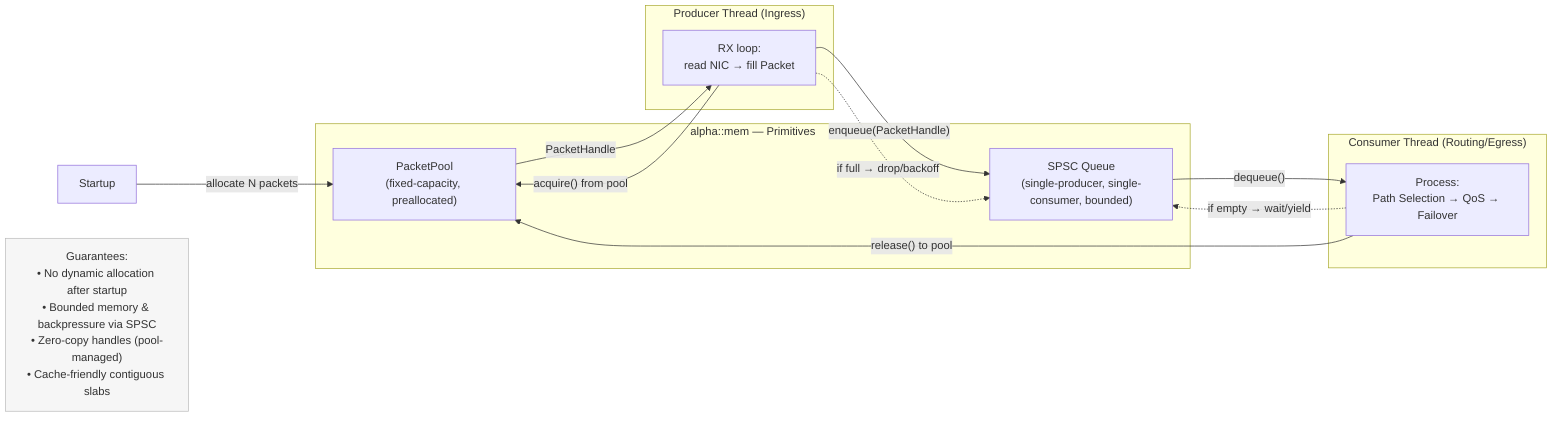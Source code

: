 %% file: docs/diagrams/mem_overview.mmd
%% Mermaid v10+ compatible, safe for mmdc

flowchart LR

%% ================== MEMORY PRIMITIVES ==================
    subgraph Mem["alpha::mem — Primitives"]
        direction TB
        POOL["PacketPool<br/>(fixed-capacity, preallocated)"]
        SPSC["SPSC Queue<br/>(single-producer, single-consumer, bounded)"]
    end

%% ================== THREADS ==================
    subgraph Producer["Producer Thread (Ingress)"]
        P0["RX loop:<br/>read NIC → fill Packet"]
    end

    subgraph Consumer["Consumer Thread (Routing/Egress)"]
        C0["Process:<br/>Path Selection → QoS → Failover"]
    end

%% ================== LIFECYCLE ==================
%% Startup preallocation
    START["Startup"] -->|"allocate N packets"| POOL

%% Producer path
    P0 -->|"acquire() from pool"| POOL
    POOL -->|"PacketHandle"| P0
    P0 -->|"enqueue(PacketHandle)"| SPSC

%% Consumer path
    SPSC -->|"dequeue()"| C0
    C0 -->|"release() to pool"| POOL

%% Notes / guarantees
    NOTE1["Guarantees:<br/>• No dynamic allocation after startup<br/>• Bounded memory & backpressure via SPSC<br/>• Zero-copy handles (pool-managed)<br/>• Cache-friendly contiguous slabs"]:::note

%% Optional stalls/backpressure (dotted)
    P0 -. "if full → drop/backoff" .-> SPSC
    C0 -. "if empty → wait/yield" .-> SPSC

%% ================== STYLES ==================
    classDef note fill:#f6f6f6,stroke:#bbb,stroke-width:1px;